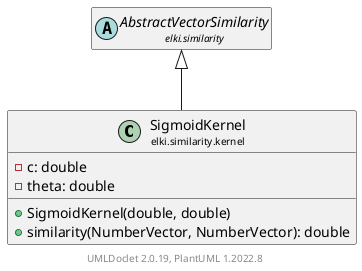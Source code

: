 @startuml
    remove .*\.(Instance|Par|Parameterizer|Factory)$
    set namespaceSeparator none
    hide empty fields
    hide empty methods

    class "<size:14>SigmoidKernel\n<size:10>elki.similarity.kernel" as elki.similarity.kernel.SigmoidKernel [[SigmoidKernel.html]] {
        -c: double
        -theta: double
        +SigmoidKernel(double, double)
        +similarity(NumberVector, NumberVector): double
    }

    abstract class "<size:14>AbstractVectorSimilarity\n<size:10>elki.similarity" as elki.similarity.AbstractVectorSimilarity [[../AbstractVectorSimilarity.html]]
    class "<size:14>SigmoidKernel.Par\n<size:10>elki.similarity.kernel" as elki.similarity.kernel.SigmoidKernel.Par [[SigmoidKernel.Par.html]]

    elki.similarity.AbstractVectorSimilarity <|-- elki.similarity.kernel.SigmoidKernel
    elki.similarity.kernel.SigmoidKernel +-- elki.similarity.kernel.SigmoidKernel.Par

    center footer UMLDoclet 2.0.19, PlantUML 1.2022.8
@enduml

